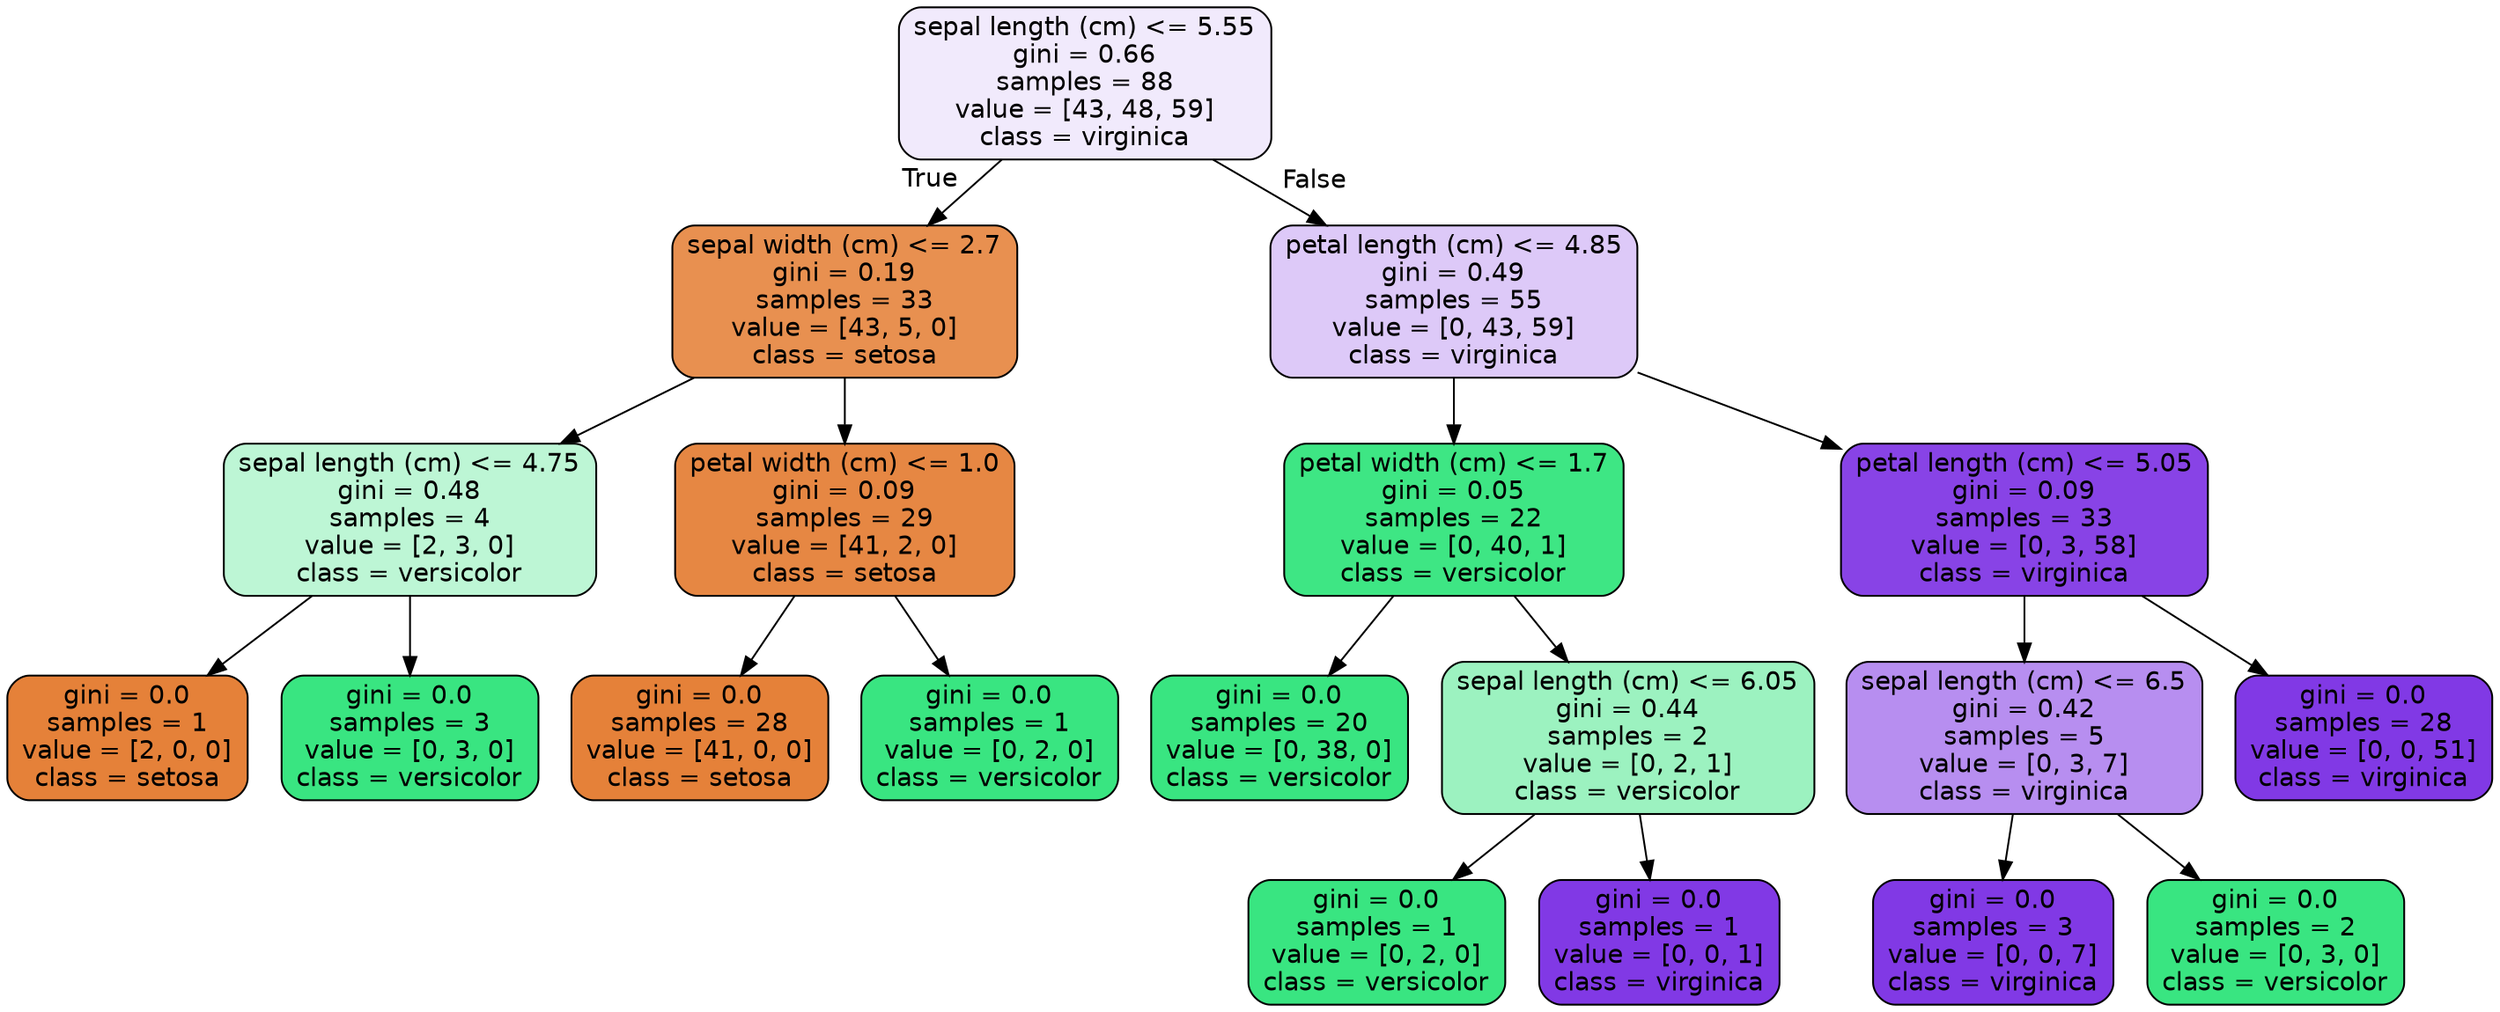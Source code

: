 digraph Tree {
node [shape=box, style="filled, rounded", color="black", fontname=helvetica] ;
edge [fontname=helvetica] ;
0 [label="sepal length (cm) <= 5.55\ngini = 0.66\nsamples = 88\nvalue = [43, 48, 59]\nclass = virginica", fillcolor="#f1eafc"] ;
1 [label="sepal width (cm) <= 2.7\ngini = 0.19\nsamples = 33\nvalue = [43, 5, 0]\nclass = setosa", fillcolor="#e89050"] ;
0 -> 1 [labeldistance=2.5, labelangle=45, headlabel="True"] ;
2 [label="sepal length (cm) <= 4.75\ngini = 0.48\nsamples = 4\nvalue = [2, 3, 0]\nclass = versicolor", fillcolor="#bdf6d5"] ;
1 -> 2 ;
3 [label="gini = 0.0\nsamples = 1\nvalue = [2, 0, 0]\nclass = setosa", fillcolor="#e58139"] ;
2 -> 3 ;
4 [label="gini = 0.0\nsamples = 3\nvalue = [0, 3, 0]\nclass = versicolor", fillcolor="#39e581"] ;
2 -> 4 ;
5 [label="petal width (cm) <= 1.0\ngini = 0.09\nsamples = 29\nvalue = [41, 2, 0]\nclass = setosa", fillcolor="#e68743"] ;
1 -> 5 ;
6 [label="gini = 0.0\nsamples = 28\nvalue = [41, 0, 0]\nclass = setosa", fillcolor="#e58139"] ;
5 -> 6 ;
7 [label="gini = 0.0\nsamples = 1\nvalue = [0, 2, 0]\nclass = versicolor", fillcolor="#39e581"] ;
5 -> 7 ;
8 [label="petal length (cm) <= 4.85\ngini = 0.49\nsamples = 55\nvalue = [0, 43, 59]\nclass = virginica", fillcolor="#ddc9f8"] ;
0 -> 8 [labeldistance=2.5, labelangle=-45, headlabel="False"] ;
9 [label="petal width (cm) <= 1.7\ngini = 0.05\nsamples = 22\nvalue = [0, 40, 1]\nclass = versicolor", fillcolor="#3ee684"] ;
8 -> 9 ;
10 [label="gini = 0.0\nsamples = 20\nvalue = [0, 38, 0]\nclass = versicolor", fillcolor="#39e581"] ;
9 -> 10 ;
11 [label="sepal length (cm) <= 6.05\ngini = 0.44\nsamples = 2\nvalue = [0, 2, 1]\nclass = versicolor", fillcolor="#9cf2c0"] ;
9 -> 11 ;
12 [label="gini = 0.0\nsamples = 1\nvalue = [0, 2, 0]\nclass = versicolor", fillcolor="#39e581"] ;
11 -> 12 ;
13 [label="gini = 0.0\nsamples = 1\nvalue = [0, 0, 1]\nclass = virginica", fillcolor="#8139e5"] ;
11 -> 13 ;
14 [label="petal length (cm) <= 5.05\ngini = 0.09\nsamples = 33\nvalue = [0, 3, 58]\nclass = virginica", fillcolor="#8843e6"] ;
8 -> 14 ;
15 [label="sepal length (cm) <= 6.5\ngini = 0.42\nsamples = 5\nvalue = [0, 3, 7]\nclass = virginica", fillcolor="#b78ef0"] ;
14 -> 15 ;
16 [label="gini = 0.0\nsamples = 3\nvalue = [0, 0, 7]\nclass = virginica", fillcolor="#8139e5"] ;
15 -> 16 ;
17 [label="gini = 0.0\nsamples = 2\nvalue = [0, 3, 0]\nclass = versicolor", fillcolor="#39e581"] ;
15 -> 17 ;
18 [label="gini = 0.0\nsamples = 28\nvalue = [0, 0, 51]\nclass = virginica", fillcolor="#8139e5"] ;
14 -> 18 ;
}